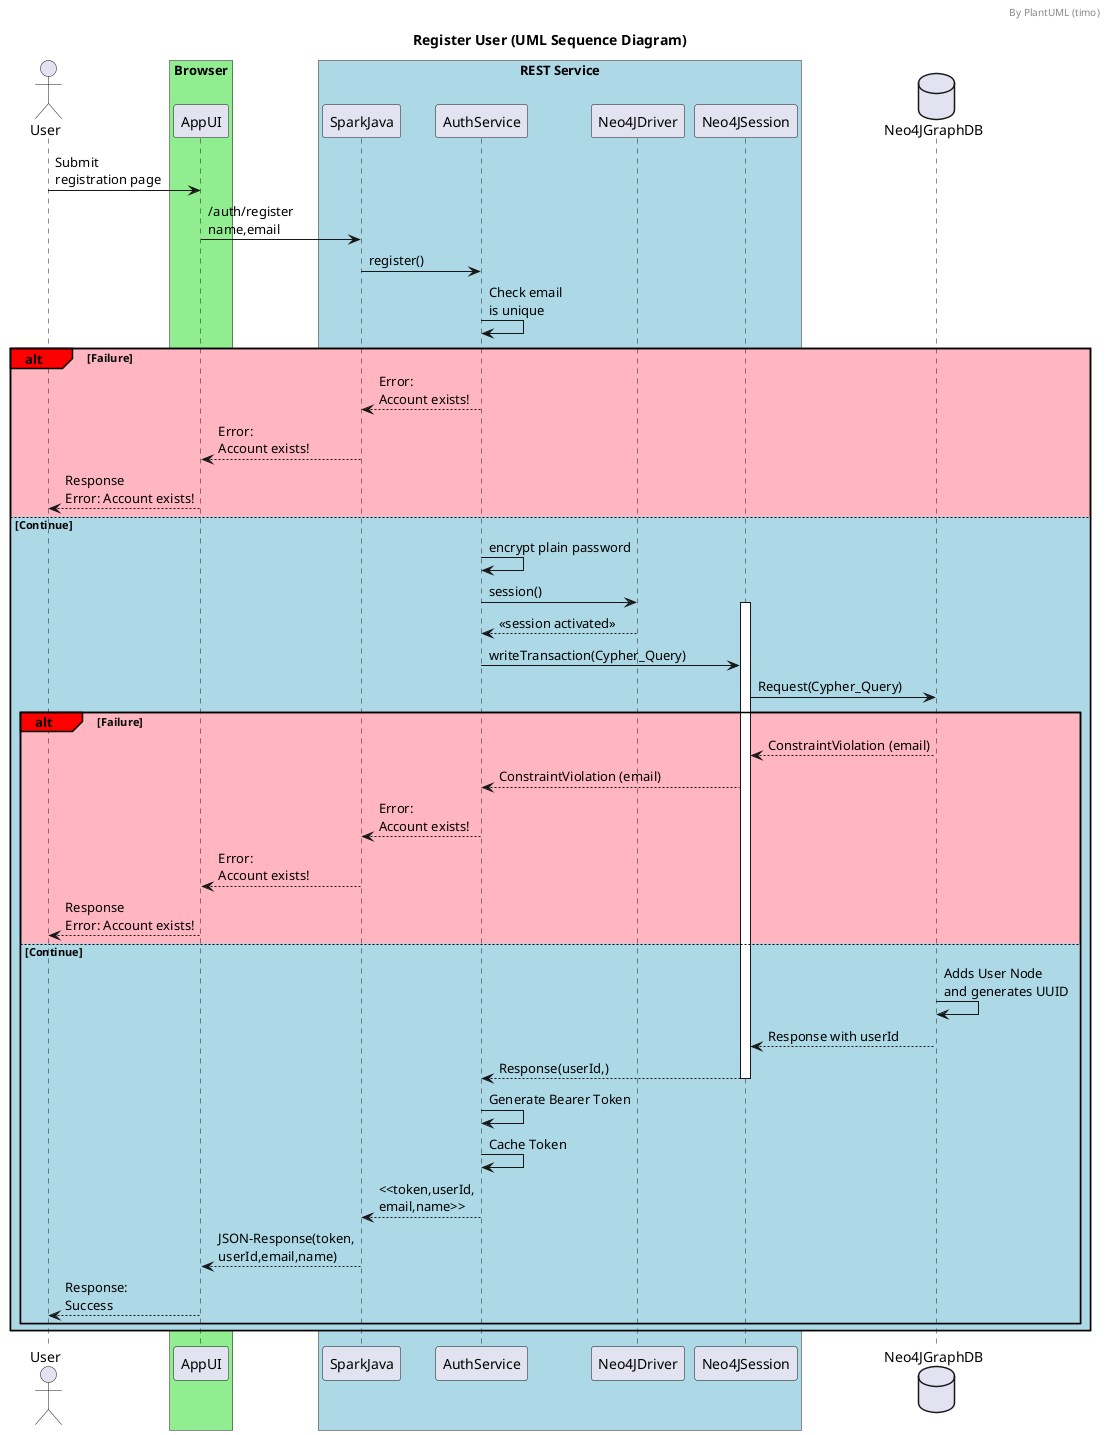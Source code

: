 @startuml

title "Register User (UML Sequence Diagram)"
header By PlantUML (timo)

actor User as User

box "Browser" #LightGreen
participant AppUI as AppUI
end box

box "REST Service" #LightBlue
participant SparkJava as SparkJava
participant AuthService as AuthService
participant Neo4JDriver as Neo4JDriver
participant Neo4JSession as Neo4JSession
end box

database Neo4JGraphDB as Neo4JGraphDB

User -> AppUI: Submit \nregistration page
AppUI -> SparkJava: /auth/register\nname,email
SparkJava -> AuthService : register()
AuthService -> AuthService : Check email \nis unique

alt#Red #LightPink Failure

AuthService --> SparkJava : Error: \nAccount exists!
SparkJava --> AppUI: Error: \nAccount exists!
AppUI --> User: Response \nError: Account exists!

else #LightBlue Continue

AuthService -> AuthService : encrypt plain password
AuthService -> Neo4JDriver : session()
activate Neo4JSession
Neo4JDriver-->AuthService : <<session activated>>

AuthService -> Neo4JSession : writeTransaction(Cypher_Query)
Neo4JSession -> Neo4JGraphDB: Request(Cypher_Query)

alt#Red #LightPink Failure

Neo4JGraphDB --> Neo4JSession: ConstraintViolation (email)
Neo4JSession --> AuthService:  ConstraintViolation (email)

AuthService --> SparkJava : Error: \nAccount exists!
SparkJava --> AppUI: Error: \nAccount exists!
AppUI --> User: Response \nError: Account exists!

else #LightBlue Continue
Neo4JGraphDB -> Neo4JGraphDB: Adds User Node \nand generates UUID
Neo4JGraphDB --> Neo4JSession: Response with userId
Neo4JSession --> AuthService:  Response(userId,)
deactivate Neo4JSession
AuthService -> AuthService : Generate Bearer Token
AuthService -> AuthService : Cache Token
AuthService --> SparkJava : <<token,userId,\nemail,name>>
SparkJava --> AppUI: JSON-Response(token,\nuserId,email,name)
AppUI --> User: Response: \nSuccess

end
end

@enduml
